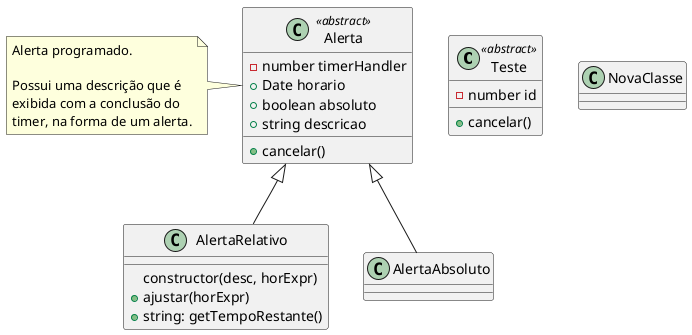 @startuml "Classes"

top to bottom direction
class Teste <<abstract>> {
  - number id
  + cancelar()
}
class Alerta <<abstract>> {
  - number timerHandler
  + Date horario
  + boolean absoluto
  + string descricao
  + cancelar()
}

note left of Alerta : Alerta programado.\n\nPossui uma descrição que é\nexibida com a conclusão do\ntimer, na forma de um alerta.


class AlertaRelativo {
  constructor(desc, horExpr)
  + ajustar(horExpr)
  + string: getTempoRestante()
}

class NovaClasse {

}

Alerta <|-- AlertaRelativo
Alerta <|-- AlertaAbsoluto

@enduml
